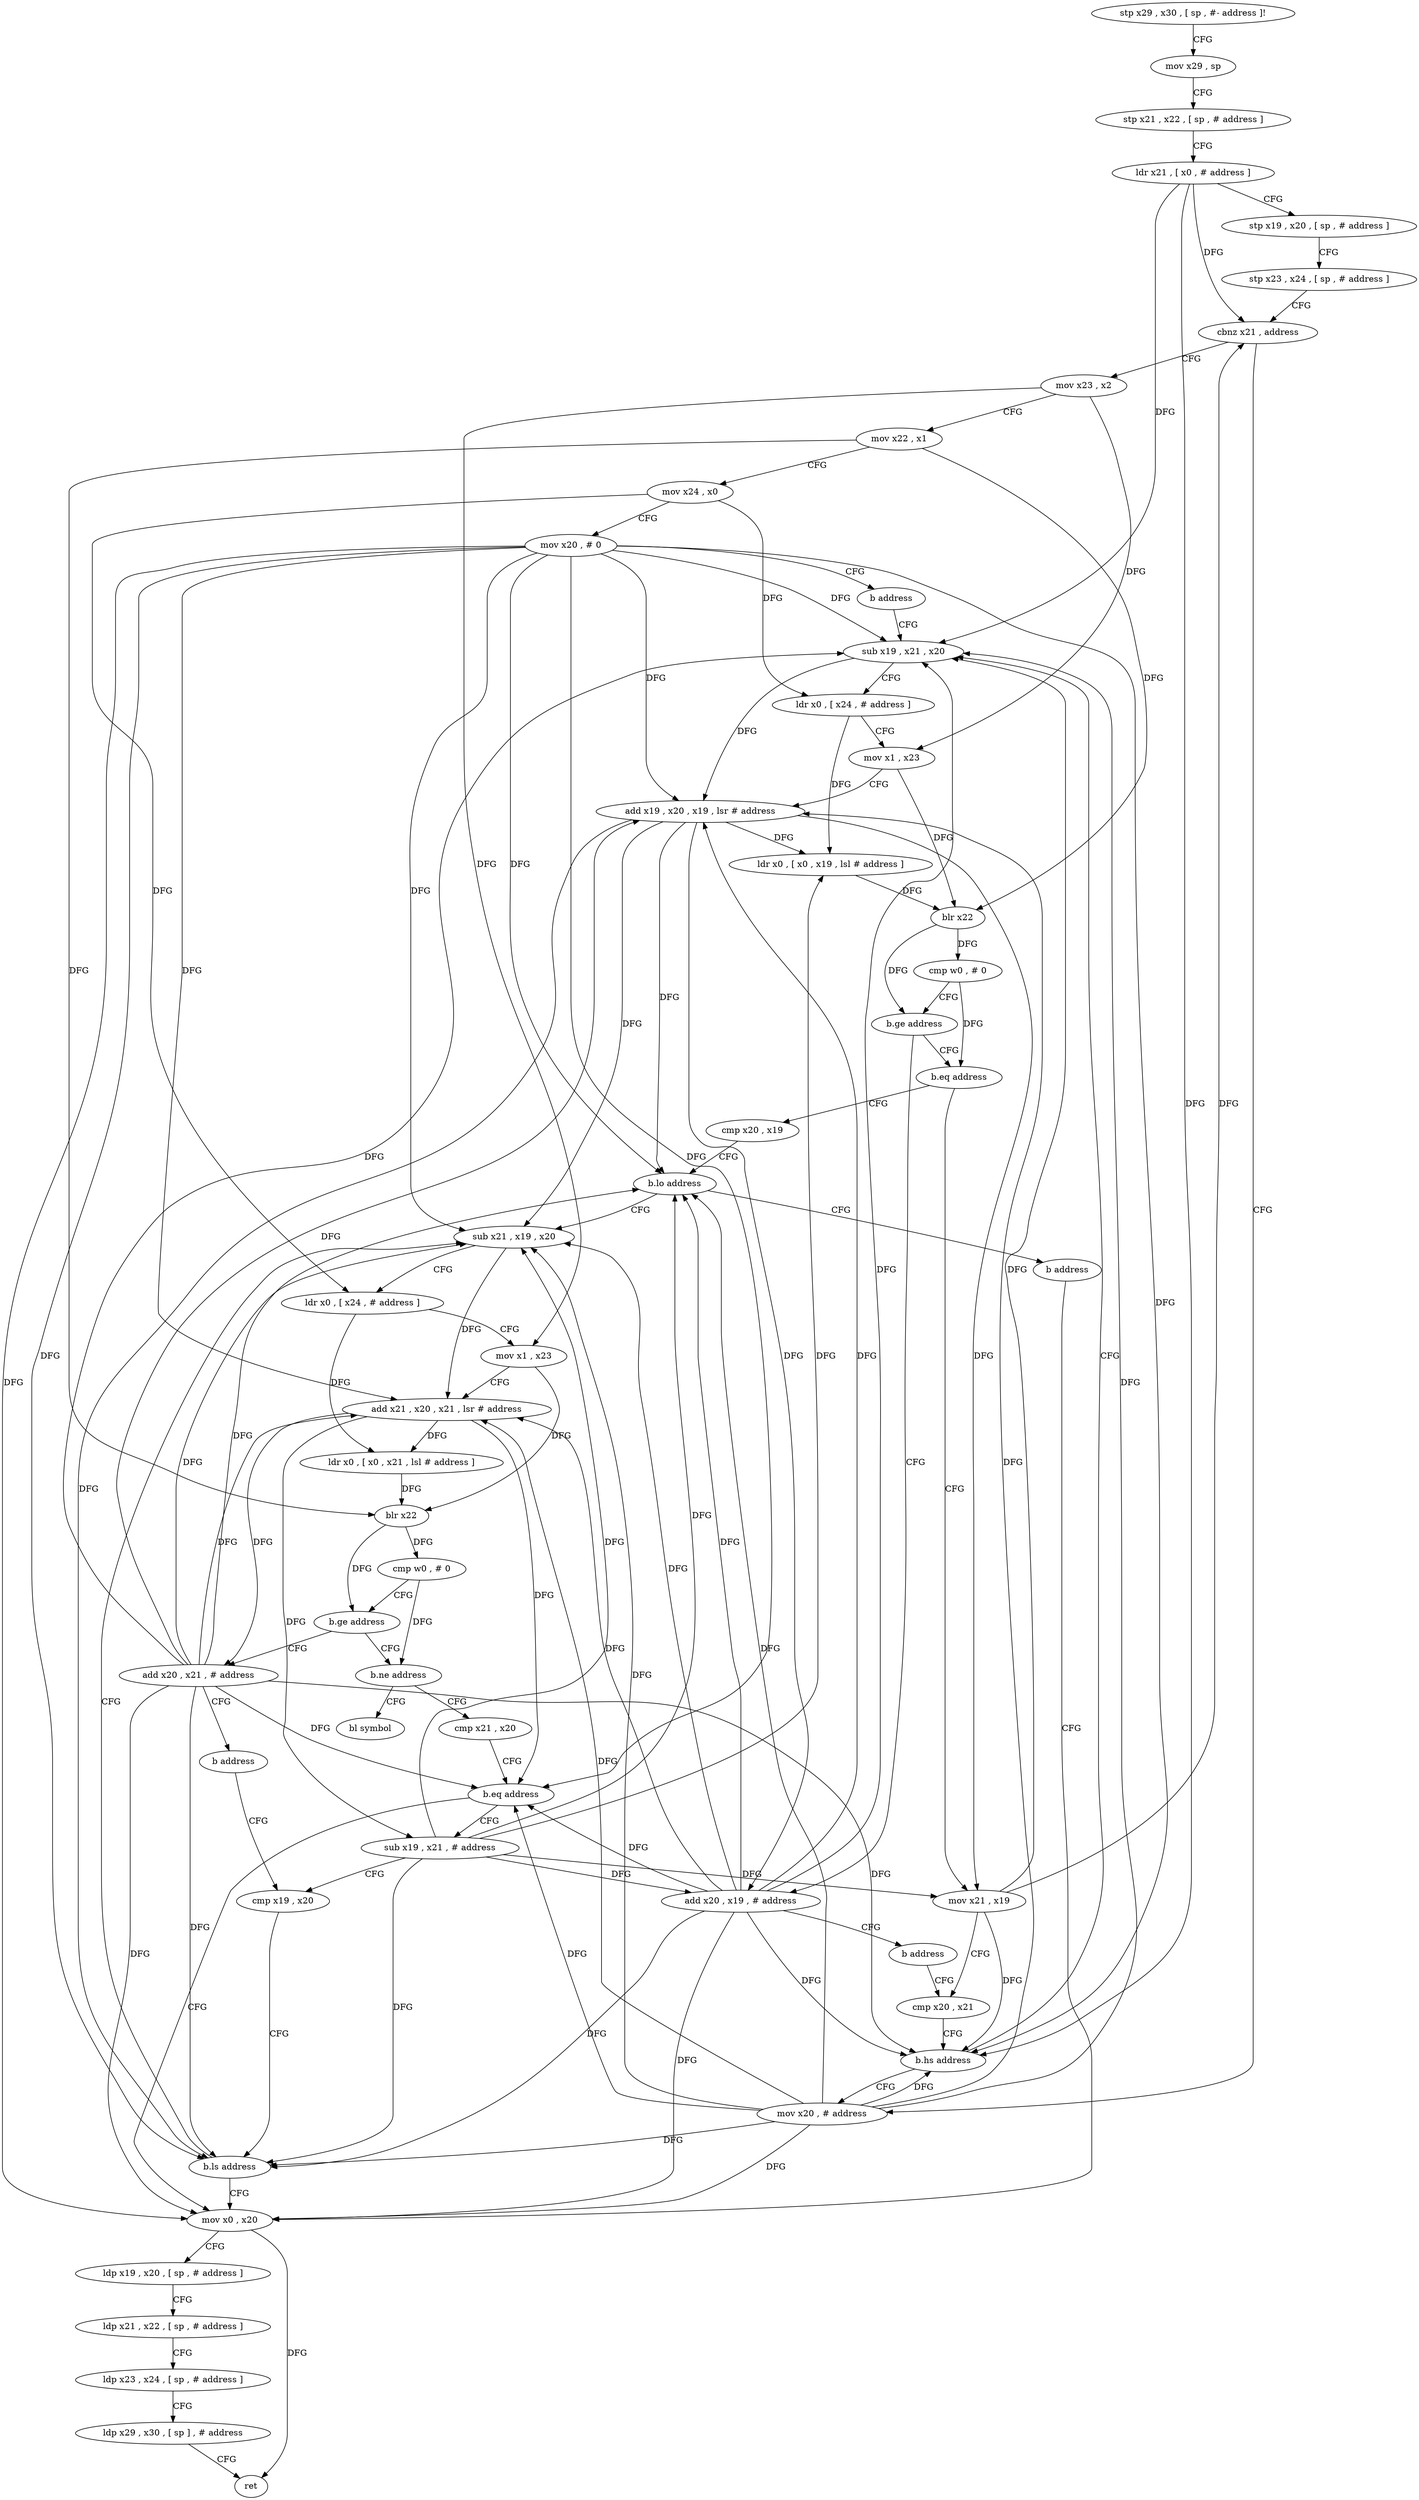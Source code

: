 digraph "func" {
"160536" [label = "stp x29 , x30 , [ sp , #- address ]!" ]
"160540" [label = "mov x29 , sp" ]
"160544" [label = "stp x21 , x22 , [ sp , # address ]" ]
"160548" [label = "ldr x21 , [ x0 , # address ]" ]
"160552" [label = "stp x19 , x20 , [ sp , # address ]" ]
"160556" [label = "stp x23 , x24 , [ sp , # address ]" ]
"160560" [label = "cbnz x21 , address" ]
"160592" [label = "mov x23 , x2" ]
"160564" [label = "mov x20 , # address" ]
"160596" [label = "mov x22 , x1" ]
"160600" [label = "mov x24 , x0" ]
"160604" [label = "mov x20 , # 0" ]
"160608" [label = "b address" ]
"160632" [label = "sub x19 , x21 , x20" ]
"160568" [label = "mov x0 , x20" ]
"160636" [label = "ldr x0 , [ x24 , # address ]" ]
"160640" [label = "mov x1 , x23" ]
"160644" [label = "add x19 , x20 , x19 , lsr # address" ]
"160648" [label = "ldr x0 , [ x0 , x19 , lsl # address ]" ]
"160652" [label = "blr x22" ]
"160656" [label = "cmp w0 , # 0" ]
"160660" [label = "b.ge address" ]
"160616" [label = "b.eq address" ]
"160664" [label = "add x20 , x19 , # address" ]
"160672" [label = "cmp x20 , x19" ]
"160620" [label = "mov x21 , x19" ]
"160668" [label = "b address" ]
"160624" [label = "cmp x20 , x21" ]
"160676" [label = "b.lo address" ]
"160712" [label = "sub x21 , x19 , x20" ]
"160680" [label = "b address" ]
"160628" [label = "b.hs address" ]
"160716" [label = "ldr x0 , [ x24 , # address ]" ]
"160720" [label = "mov x1 , x23" ]
"160724" [label = "add x21 , x20 , x21 , lsr # address" ]
"160728" [label = "ldr x0 , [ x0 , x21 , lsl # address ]" ]
"160732" [label = "blr x22" ]
"160736" [label = "cmp w0 , # 0" ]
"160740" [label = "b.ge address" ]
"160688" [label = "b.ne address" ]
"160744" [label = "add x20 , x21 , # address" ]
"160752" [label = "bl symbol" ]
"160692" [label = "cmp x21 , x20" ]
"160748" [label = "b address" ]
"160704" [label = "cmp x19 , x20" ]
"160572" [label = "ldp x19 , x20 , [ sp , # address ]" ]
"160576" [label = "ldp x21 , x22 , [ sp , # address ]" ]
"160580" [label = "ldp x23 , x24 , [ sp , # address ]" ]
"160584" [label = "ldp x29 , x30 , [ sp ] , # address" ]
"160588" [label = "ret" ]
"160696" [label = "b.eq address" ]
"160700" [label = "sub x19 , x21 , # address" ]
"160708" [label = "b.ls address" ]
"160536" -> "160540" [ label = "CFG" ]
"160540" -> "160544" [ label = "CFG" ]
"160544" -> "160548" [ label = "CFG" ]
"160548" -> "160552" [ label = "CFG" ]
"160548" -> "160560" [ label = "DFG" ]
"160548" -> "160632" [ label = "DFG" ]
"160548" -> "160628" [ label = "DFG" ]
"160552" -> "160556" [ label = "CFG" ]
"160556" -> "160560" [ label = "CFG" ]
"160560" -> "160592" [ label = "CFG" ]
"160560" -> "160564" [ label = "CFG" ]
"160592" -> "160596" [ label = "CFG" ]
"160592" -> "160640" [ label = "DFG" ]
"160592" -> "160720" [ label = "DFG" ]
"160564" -> "160568" [ label = "DFG" ]
"160564" -> "160632" [ label = "DFG" ]
"160564" -> "160644" [ label = "DFG" ]
"160564" -> "160676" [ label = "DFG" ]
"160564" -> "160628" [ label = "DFG" ]
"160564" -> "160712" [ label = "DFG" ]
"160564" -> "160724" [ label = "DFG" ]
"160564" -> "160696" [ label = "DFG" ]
"160564" -> "160708" [ label = "DFG" ]
"160596" -> "160600" [ label = "CFG" ]
"160596" -> "160652" [ label = "DFG" ]
"160596" -> "160732" [ label = "DFG" ]
"160600" -> "160604" [ label = "CFG" ]
"160600" -> "160636" [ label = "DFG" ]
"160600" -> "160716" [ label = "DFG" ]
"160604" -> "160608" [ label = "CFG" ]
"160604" -> "160632" [ label = "DFG" ]
"160604" -> "160644" [ label = "DFG" ]
"160604" -> "160568" [ label = "DFG" ]
"160604" -> "160676" [ label = "DFG" ]
"160604" -> "160628" [ label = "DFG" ]
"160604" -> "160712" [ label = "DFG" ]
"160604" -> "160724" [ label = "DFG" ]
"160604" -> "160696" [ label = "DFG" ]
"160604" -> "160708" [ label = "DFG" ]
"160608" -> "160632" [ label = "CFG" ]
"160632" -> "160636" [ label = "CFG" ]
"160632" -> "160644" [ label = "DFG" ]
"160568" -> "160572" [ label = "CFG" ]
"160568" -> "160588" [ label = "DFG" ]
"160636" -> "160640" [ label = "CFG" ]
"160636" -> "160648" [ label = "DFG" ]
"160640" -> "160644" [ label = "CFG" ]
"160640" -> "160652" [ label = "DFG" ]
"160644" -> "160648" [ label = "DFG" ]
"160644" -> "160664" [ label = "DFG" ]
"160644" -> "160676" [ label = "DFG" ]
"160644" -> "160620" [ label = "DFG" ]
"160644" -> "160712" [ label = "DFG" ]
"160644" -> "160708" [ label = "DFG" ]
"160648" -> "160652" [ label = "DFG" ]
"160652" -> "160656" [ label = "DFG" ]
"160652" -> "160660" [ label = "DFG" ]
"160656" -> "160660" [ label = "CFG" ]
"160656" -> "160616" [ label = "DFG" ]
"160660" -> "160616" [ label = "CFG" ]
"160660" -> "160664" [ label = "CFG" ]
"160616" -> "160672" [ label = "CFG" ]
"160616" -> "160620" [ label = "CFG" ]
"160664" -> "160668" [ label = "CFG" ]
"160664" -> "160632" [ label = "DFG" ]
"160664" -> "160568" [ label = "DFG" ]
"160664" -> "160644" [ label = "DFG" ]
"160664" -> "160676" [ label = "DFG" ]
"160664" -> "160628" [ label = "DFG" ]
"160664" -> "160712" [ label = "DFG" ]
"160664" -> "160724" [ label = "DFG" ]
"160664" -> "160696" [ label = "DFG" ]
"160664" -> "160708" [ label = "DFG" ]
"160672" -> "160676" [ label = "CFG" ]
"160620" -> "160624" [ label = "CFG" ]
"160620" -> "160560" [ label = "DFG" ]
"160620" -> "160632" [ label = "DFG" ]
"160620" -> "160628" [ label = "DFG" ]
"160668" -> "160624" [ label = "CFG" ]
"160624" -> "160628" [ label = "CFG" ]
"160676" -> "160712" [ label = "CFG" ]
"160676" -> "160680" [ label = "CFG" ]
"160712" -> "160716" [ label = "CFG" ]
"160712" -> "160724" [ label = "DFG" ]
"160680" -> "160568" [ label = "CFG" ]
"160628" -> "160564" [ label = "CFG" ]
"160628" -> "160632" [ label = "CFG" ]
"160716" -> "160720" [ label = "CFG" ]
"160716" -> "160728" [ label = "DFG" ]
"160720" -> "160724" [ label = "CFG" ]
"160720" -> "160732" [ label = "DFG" ]
"160724" -> "160728" [ label = "DFG" ]
"160724" -> "160744" [ label = "DFG" ]
"160724" -> "160696" [ label = "DFG" ]
"160724" -> "160700" [ label = "DFG" ]
"160728" -> "160732" [ label = "DFG" ]
"160732" -> "160736" [ label = "DFG" ]
"160732" -> "160740" [ label = "DFG" ]
"160736" -> "160740" [ label = "CFG" ]
"160736" -> "160688" [ label = "DFG" ]
"160740" -> "160688" [ label = "CFG" ]
"160740" -> "160744" [ label = "CFG" ]
"160688" -> "160752" [ label = "CFG" ]
"160688" -> "160692" [ label = "CFG" ]
"160744" -> "160748" [ label = "CFG" ]
"160744" -> "160632" [ label = "DFG" ]
"160744" -> "160568" [ label = "DFG" ]
"160744" -> "160712" [ label = "DFG" ]
"160744" -> "160644" [ label = "DFG" ]
"160744" -> "160676" [ label = "DFG" ]
"160744" -> "160628" [ label = "DFG" ]
"160744" -> "160724" [ label = "DFG" ]
"160744" -> "160696" [ label = "DFG" ]
"160744" -> "160708" [ label = "DFG" ]
"160692" -> "160696" [ label = "CFG" ]
"160748" -> "160704" [ label = "CFG" ]
"160704" -> "160708" [ label = "CFG" ]
"160572" -> "160576" [ label = "CFG" ]
"160576" -> "160580" [ label = "CFG" ]
"160580" -> "160584" [ label = "CFG" ]
"160584" -> "160588" [ label = "CFG" ]
"160696" -> "160568" [ label = "CFG" ]
"160696" -> "160700" [ label = "CFG" ]
"160700" -> "160704" [ label = "CFG" ]
"160700" -> "160648" [ label = "DFG" ]
"160700" -> "160664" [ label = "DFG" ]
"160700" -> "160676" [ label = "DFG" ]
"160700" -> "160620" [ label = "DFG" ]
"160700" -> "160712" [ label = "DFG" ]
"160700" -> "160708" [ label = "DFG" ]
"160708" -> "160568" [ label = "CFG" ]
"160708" -> "160712" [ label = "CFG" ]
}
